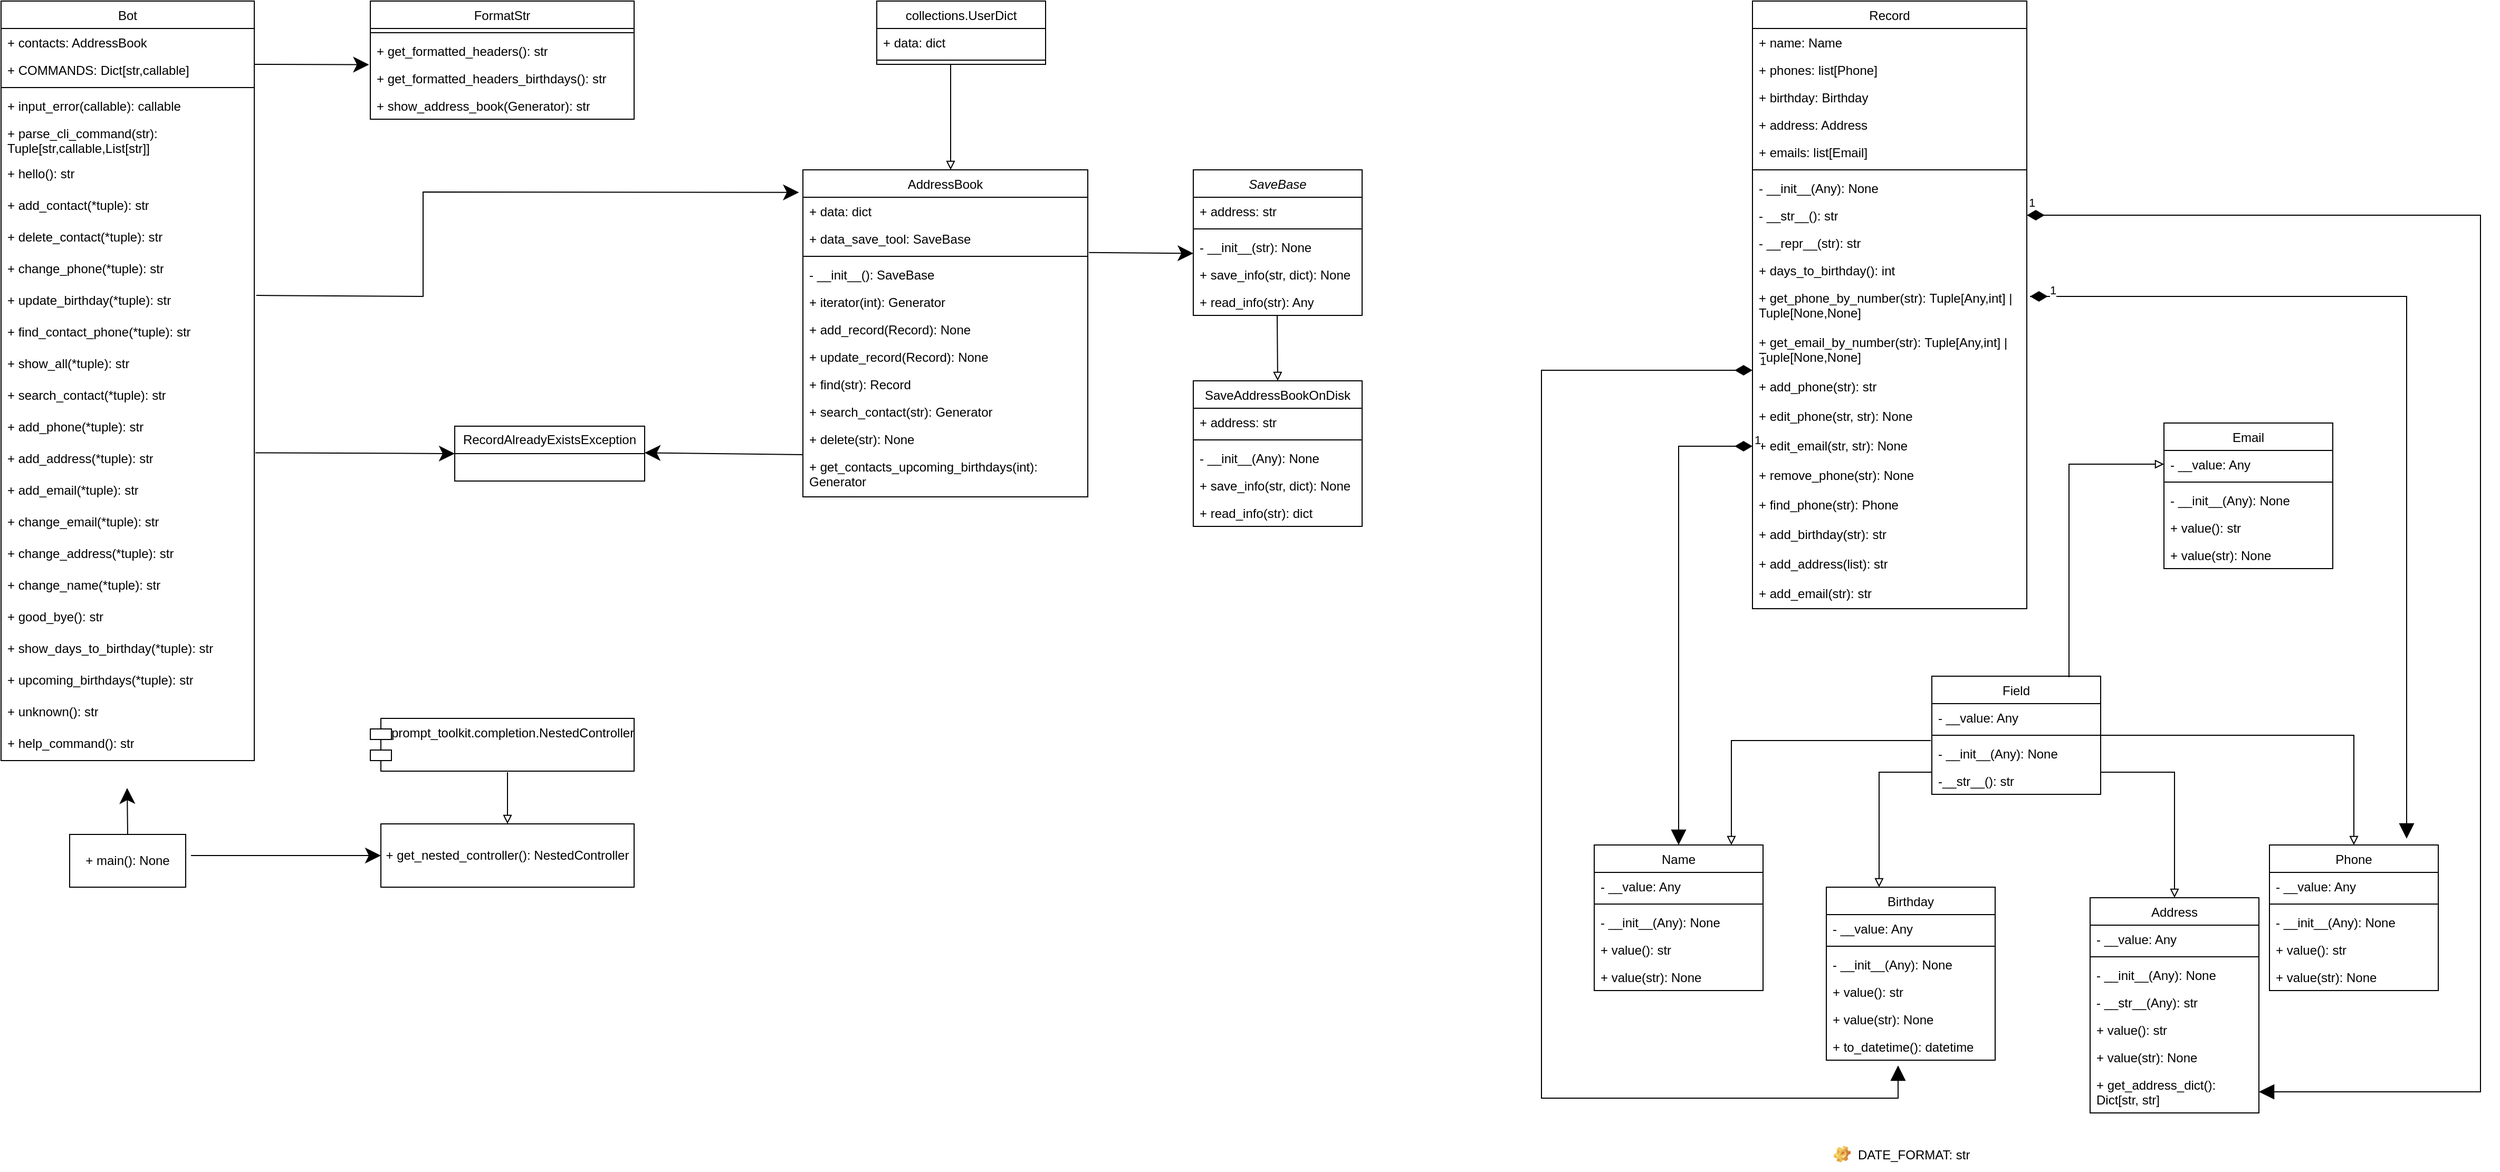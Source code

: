 <mxfile version="22.1.4" type="github">
  <diagram id="C5RBs43oDa-KdzZeNtuy" name="Page-1">
    <mxGraphModel dx="2896" dy="760" grid="1" gridSize="10" guides="1" tooltips="1" connect="1" arrows="1" fold="1" page="1" pageScale="1" pageWidth="827" pageHeight="1169" math="0" shadow="0">
      <root>
        <mxCell id="WIyWlLk6GJQsqaUBKTNV-0" />
        <mxCell id="WIyWlLk6GJQsqaUBKTNV-1" parent="WIyWlLk6GJQsqaUBKTNV-0" />
        <mxCell id="kQuobPmg_RCRlRh3Mcc4-0" value="&lt;span style=&quot;font-weight: normal;&quot;&gt;Field&lt;/span&gt;" style="swimlane;fontStyle=1;align=center;verticalAlign=top;childLayout=stackLayout;horizontal=1;startSize=26;horizontalStack=0;resizeParent=1;resizeParentMax=0;resizeLast=0;collapsible=1;marginBottom=0;whiteSpace=wrap;html=1;" parent="WIyWlLk6GJQsqaUBKTNV-1" vertex="1">
          <mxGeometry x="310" y="640" width="160" height="112" as="geometry" />
        </mxCell>
        <mxCell id="kQuobPmg_RCRlRh3Mcc4-1" value="- __value: Any" style="text;strokeColor=none;fillColor=none;align=left;verticalAlign=top;spacingLeft=4;spacingRight=4;overflow=hidden;rotatable=0;points=[[0,0.5],[1,0.5]];portConstraint=eastwest;whiteSpace=wrap;html=1;" parent="kQuobPmg_RCRlRh3Mcc4-0" vertex="1">
          <mxGeometry y="26" width="160" height="26" as="geometry" />
        </mxCell>
        <mxCell id="kQuobPmg_RCRlRh3Mcc4-2" value="" style="line;strokeWidth=1;fillColor=none;align=left;verticalAlign=middle;spacingTop=-1;spacingLeft=3;spacingRight=3;rotatable=0;labelPosition=right;points=[];portConstraint=eastwest;strokeColor=inherit;" parent="kQuobPmg_RCRlRh3Mcc4-0" vertex="1">
          <mxGeometry y="52" width="160" height="8" as="geometry" />
        </mxCell>
        <mxCell id="kQuobPmg_RCRlRh3Mcc4-3" value="- __init__(Any): None" style="text;strokeColor=none;fillColor=none;align=left;verticalAlign=top;spacingLeft=4;spacingRight=4;overflow=hidden;rotatable=0;points=[[0,0.5],[1,0.5]];portConstraint=eastwest;whiteSpace=wrap;html=1;" parent="kQuobPmg_RCRlRh3Mcc4-0" vertex="1">
          <mxGeometry y="60" width="160" height="26" as="geometry" />
        </mxCell>
        <mxCell id="kQuobPmg_RCRlRh3Mcc4-11" value="-__str__&lt;span style=&quot;background-color: initial;&quot;&gt;(): str&lt;/span&gt;" style="text;strokeColor=none;fillColor=none;align=left;verticalAlign=top;spacingLeft=4;spacingRight=4;overflow=hidden;rotatable=0;points=[[0,0.5],[1,0.5]];portConstraint=eastwest;whiteSpace=wrap;html=1;" parent="kQuobPmg_RCRlRh3Mcc4-0" vertex="1">
          <mxGeometry y="86" width="160" height="26" as="geometry" />
        </mxCell>
        <mxCell id="kQuobPmg_RCRlRh3Mcc4-14" value="&lt;span style=&quot;font-weight: normal;&quot;&gt;Name&lt;/span&gt;" style="swimlane;fontStyle=1;align=center;verticalAlign=top;childLayout=stackLayout;horizontal=1;startSize=26;horizontalStack=0;resizeParent=1;resizeParentMax=0;resizeLast=0;collapsible=1;marginBottom=0;whiteSpace=wrap;html=1;" parent="WIyWlLk6GJQsqaUBKTNV-1" vertex="1">
          <mxGeometry x="-10" y="800" width="160" height="138" as="geometry">
            <mxRectangle x="-10" y="800" width="70" height="30" as="alternateBounds" />
          </mxGeometry>
        </mxCell>
        <mxCell id="kQuobPmg_RCRlRh3Mcc4-15" value="- __value: Any" style="text;strokeColor=none;fillColor=none;align=left;verticalAlign=top;spacingLeft=4;spacingRight=4;overflow=hidden;rotatable=0;points=[[0,0.5],[1,0.5]];portConstraint=eastwest;whiteSpace=wrap;html=1;" parent="kQuobPmg_RCRlRh3Mcc4-14" vertex="1">
          <mxGeometry y="26" width="160" height="26" as="geometry" />
        </mxCell>
        <mxCell id="kQuobPmg_RCRlRh3Mcc4-16" value="" style="line;strokeWidth=1;fillColor=none;align=left;verticalAlign=middle;spacingTop=-1;spacingLeft=3;spacingRight=3;rotatable=0;labelPosition=right;points=[];portConstraint=eastwest;strokeColor=inherit;" parent="kQuobPmg_RCRlRh3Mcc4-14" vertex="1">
          <mxGeometry y="52" width="160" height="8" as="geometry" />
        </mxCell>
        <mxCell id="kQuobPmg_RCRlRh3Mcc4-17" value="- __init__(Any): None" style="text;strokeColor=none;fillColor=none;align=left;verticalAlign=top;spacingLeft=4;spacingRight=4;overflow=hidden;rotatable=0;points=[[0,0.5],[1,0.5]];portConstraint=eastwest;whiteSpace=wrap;html=1;" parent="kQuobPmg_RCRlRh3Mcc4-14" vertex="1">
          <mxGeometry y="60" width="160" height="26" as="geometry" />
        </mxCell>
        <mxCell id="kQuobPmg_RCRlRh3Mcc4-18" value="&lt;span style=&quot;background-color: initial;&quot;&gt;+ value(): str&lt;/span&gt;" style="text;strokeColor=none;fillColor=none;align=left;verticalAlign=top;spacingLeft=4;spacingRight=4;overflow=hidden;rotatable=0;points=[[0,0.5],[1,0.5]];portConstraint=eastwest;whiteSpace=wrap;html=1;" parent="kQuobPmg_RCRlRh3Mcc4-14" vertex="1">
          <mxGeometry y="86" width="160" height="26" as="geometry" />
        </mxCell>
        <mxCell id="kQuobPmg_RCRlRh3Mcc4-21" value="&lt;span style=&quot;background-color: initial;&quot;&gt;+ value(str): None&lt;/span&gt;" style="text;strokeColor=none;fillColor=none;align=left;verticalAlign=top;spacingLeft=4;spacingRight=4;overflow=hidden;rotatable=0;points=[[0,0.5],[1,0.5]];portConstraint=eastwest;whiteSpace=wrap;html=1;" parent="kQuobPmg_RCRlRh3Mcc4-14" vertex="1">
          <mxGeometry y="112" width="160" height="26" as="geometry" />
        </mxCell>
        <mxCell id="kQuobPmg_RCRlRh3Mcc4-22" value="" style="edgeStyle=orthogonalEdgeStyle;rounded=0;orthogonalLoop=1;jettySize=auto;html=1;endArrow=block;endFill=0;exitX=1;exitY=1.077;exitDx=0;exitDy=0;exitPerimeter=0;entryX=0.5;entryY=0;entryDx=0;entryDy=0;" parent="WIyWlLk6GJQsqaUBKTNV-1" target="kQuobPmg_RCRlRh3Mcc4-23" edge="1">
          <mxGeometry relative="1" as="geometry">
            <mxPoint x="470" y="690.002" as="sourcePoint" />
            <mxPoint x="660" y="756" as="targetPoint" />
            <Array as="points">
              <mxPoint x="470" y="696" />
              <mxPoint x="710" y="696" />
            </Array>
          </mxGeometry>
        </mxCell>
        <mxCell id="kQuobPmg_RCRlRh3Mcc4-23" value="&lt;span style=&quot;font-weight: normal;&quot;&gt;Phone&lt;/span&gt;" style="swimlane;fontStyle=1;align=center;verticalAlign=top;childLayout=stackLayout;horizontal=1;startSize=26;horizontalStack=0;resizeParent=1;resizeParentMax=0;resizeLast=0;collapsible=1;marginBottom=0;whiteSpace=wrap;html=1;" parent="WIyWlLk6GJQsqaUBKTNV-1" vertex="1">
          <mxGeometry x="630" y="800" width="160" height="138" as="geometry" />
        </mxCell>
        <mxCell id="kQuobPmg_RCRlRh3Mcc4-24" value="- __value: Any" style="text;strokeColor=none;fillColor=none;align=left;verticalAlign=top;spacingLeft=4;spacingRight=4;overflow=hidden;rotatable=0;points=[[0,0.5],[1,0.5]];portConstraint=eastwest;whiteSpace=wrap;html=1;" parent="kQuobPmg_RCRlRh3Mcc4-23" vertex="1">
          <mxGeometry y="26" width="160" height="26" as="geometry" />
        </mxCell>
        <mxCell id="kQuobPmg_RCRlRh3Mcc4-25" value="" style="line;strokeWidth=1;fillColor=none;align=left;verticalAlign=middle;spacingTop=-1;spacingLeft=3;spacingRight=3;rotatable=0;labelPosition=right;points=[];portConstraint=eastwest;strokeColor=inherit;" parent="kQuobPmg_RCRlRh3Mcc4-23" vertex="1">
          <mxGeometry y="52" width="160" height="8" as="geometry" />
        </mxCell>
        <mxCell id="kQuobPmg_RCRlRh3Mcc4-26" value="- __init__(Any): None" style="text;strokeColor=none;fillColor=none;align=left;verticalAlign=top;spacingLeft=4;spacingRight=4;overflow=hidden;rotatable=0;points=[[0,0.5],[1,0.5]];portConstraint=eastwest;whiteSpace=wrap;html=1;" parent="kQuobPmg_RCRlRh3Mcc4-23" vertex="1">
          <mxGeometry y="60" width="160" height="26" as="geometry" />
        </mxCell>
        <mxCell id="kQuobPmg_RCRlRh3Mcc4-27" value="&lt;span style=&quot;background-color: initial;&quot;&gt;+ value(): str&lt;/span&gt;" style="text;strokeColor=none;fillColor=none;align=left;verticalAlign=top;spacingLeft=4;spacingRight=4;overflow=hidden;rotatable=0;points=[[0,0.5],[1,0.5]];portConstraint=eastwest;whiteSpace=wrap;html=1;" parent="kQuobPmg_RCRlRh3Mcc4-23" vertex="1">
          <mxGeometry y="86" width="160" height="26" as="geometry" />
        </mxCell>
        <mxCell id="kQuobPmg_RCRlRh3Mcc4-28" value="&lt;span style=&quot;background-color: initial;&quot;&gt;+ value(str): None&lt;/span&gt;" style="text;strokeColor=none;fillColor=none;align=left;verticalAlign=top;spacingLeft=4;spacingRight=4;overflow=hidden;rotatable=0;points=[[0,0.5],[1,0.5]];portConstraint=eastwest;whiteSpace=wrap;html=1;" parent="kQuobPmg_RCRlRh3Mcc4-23" vertex="1">
          <mxGeometry y="112" width="160" height="26" as="geometry" />
        </mxCell>
        <mxCell id="kQuobPmg_RCRlRh3Mcc4-29" value="&lt;span style=&quot;font-weight: normal;&quot;&gt;Email&lt;/span&gt;" style="swimlane;fontStyle=1;align=center;verticalAlign=top;childLayout=stackLayout;horizontal=1;startSize=26;horizontalStack=0;resizeParent=1;resizeParentMax=0;resizeLast=0;collapsible=1;marginBottom=0;whiteSpace=wrap;html=1;" parent="WIyWlLk6GJQsqaUBKTNV-1" vertex="1">
          <mxGeometry x="530" y="400" width="160" height="138" as="geometry" />
        </mxCell>
        <mxCell id="kQuobPmg_RCRlRh3Mcc4-30" value="- __value: Any" style="text;strokeColor=none;fillColor=none;align=left;verticalAlign=top;spacingLeft=4;spacingRight=4;overflow=hidden;rotatable=0;points=[[0,0.5],[1,0.5]];portConstraint=eastwest;whiteSpace=wrap;html=1;" parent="kQuobPmg_RCRlRh3Mcc4-29" vertex="1">
          <mxGeometry y="26" width="160" height="26" as="geometry" />
        </mxCell>
        <mxCell id="kQuobPmg_RCRlRh3Mcc4-31" value="" style="line;strokeWidth=1;fillColor=none;align=left;verticalAlign=middle;spacingTop=-1;spacingLeft=3;spacingRight=3;rotatable=0;labelPosition=right;points=[];portConstraint=eastwest;strokeColor=inherit;" parent="kQuobPmg_RCRlRh3Mcc4-29" vertex="1">
          <mxGeometry y="52" width="160" height="8" as="geometry" />
        </mxCell>
        <mxCell id="kQuobPmg_RCRlRh3Mcc4-32" value="- __init__(Any): None" style="text;strokeColor=none;fillColor=none;align=left;verticalAlign=top;spacingLeft=4;spacingRight=4;overflow=hidden;rotatable=0;points=[[0,0.5],[1,0.5]];portConstraint=eastwest;whiteSpace=wrap;html=1;" parent="kQuobPmg_RCRlRh3Mcc4-29" vertex="1">
          <mxGeometry y="60" width="160" height="26" as="geometry" />
        </mxCell>
        <mxCell id="kQuobPmg_RCRlRh3Mcc4-33" value="&lt;span style=&quot;background-color: initial;&quot;&gt;+ value(): str&lt;/span&gt;" style="text;strokeColor=none;fillColor=none;align=left;verticalAlign=top;spacingLeft=4;spacingRight=4;overflow=hidden;rotatable=0;points=[[0,0.5],[1,0.5]];portConstraint=eastwest;whiteSpace=wrap;html=1;" parent="kQuobPmg_RCRlRh3Mcc4-29" vertex="1">
          <mxGeometry y="86" width="160" height="26" as="geometry" />
        </mxCell>
        <mxCell id="kQuobPmg_RCRlRh3Mcc4-34" value="&lt;span style=&quot;background-color: initial;&quot;&gt;+ value(str): None&lt;/span&gt;" style="text;strokeColor=none;fillColor=none;align=left;verticalAlign=top;spacingLeft=4;spacingRight=4;overflow=hidden;rotatable=0;points=[[0,0.5],[1,0.5]];portConstraint=eastwest;whiteSpace=wrap;html=1;" parent="kQuobPmg_RCRlRh3Mcc4-29" vertex="1">
          <mxGeometry y="112" width="160" height="26" as="geometry" />
        </mxCell>
        <mxCell id="kQuobPmg_RCRlRh3Mcc4-37" value="&lt;span style=&quot;font-weight: normal;&quot;&gt;Birthday&lt;/span&gt;" style="swimlane;fontStyle=1;align=center;verticalAlign=top;childLayout=stackLayout;horizontal=1;startSize=26;horizontalStack=0;resizeParent=1;resizeParentMax=0;resizeLast=0;collapsible=1;marginBottom=0;whiteSpace=wrap;html=1;" parent="WIyWlLk6GJQsqaUBKTNV-1" vertex="1">
          <mxGeometry x="210" y="840" width="160" height="164" as="geometry" />
        </mxCell>
        <mxCell id="kQuobPmg_RCRlRh3Mcc4-38" value="- __value: Any" style="text;strokeColor=none;fillColor=none;align=left;verticalAlign=top;spacingLeft=4;spacingRight=4;overflow=hidden;rotatable=0;points=[[0,0.5],[1,0.5]];portConstraint=eastwest;whiteSpace=wrap;html=1;" parent="kQuobPmg_RCRlRh3Mcc4-37" vertex="1">
          <mxGeometry y="26" width="160" height="26" as="geometry" />
        </mxCell>
        <mxCell id="kQuobPmg_RCRlRh3Mcc4-39" value="" style="line;strokeWidth=1;fillColor=none;align=left;verticalAlign=middle;spacingTop=-1;spacingLeft=3;spacingRight=3;rotatable=0;labelPosition=right;points=[];portConstraint=eastwest;strokeColor=inherit;" parent="kQuobPmg_RCRlRh3Mcc4-37" vertex="1">
          <mxGeometry y="52" width="160" height="8" as="geometry" />
        </mxCell>
        <mxCell id="kQuobPmg_RCRlRh3Mcc4-40" value="- __init__(Any): None" style="text;strokeColor=none;fillColor=none;align=left;verticalAlign=top;spacingLeft=4;spacingRight=4;overflow=hidden;rotatable=0;points=[[0,0.5],[1,0.5]];portConstraint=eastwest;whiteSpace=wrap;html=1;" parent="kQuobPmg_RCRlRh3Mcc4-37" vertex="1">
          <mxGeometry y="60" width="160" height="26" as="geometry" />
        </mxCell>
        <mxCell id="kQuobPmg_RCRlRh3Mcc4-41" value="&lt;span style=&quot;background-color: initial;&quot;&gt;+ value(): str&lt;/span&gt;" style="text;strokeColor=none;fillColor=none;align=left;verticalAlign=top;spacingLeft=4;spacingRight=4;overflow=hidden;rotatable=0;points=[[0,0.5],[1,0.5]];portConstraint=eastwest;whiteSpace=wrap;html=1;" parent="kQuobPmg_RCRlRh3Mcc4-37" vertex="1">
          <mxGeometry y="86" width="160" height="26" as="geometry" />
        </mxCell>
        <mxCell id="kQuobPmg_RCRlRh3Mcc4-42" value="&lt;span style=&quot;background-color: initial;&quot;&gt;+ value(str): None&lt;/span&gt;" style="text;strokeColor=none;fillColor=none;align=left;verticalAlign=top;spacingLeft=4;spacingRight=4;overflow=hidden;rotatable=0;points=[[0,0.5],[1,0.5]];portConstraint=eastwest;whiteSpace=wrap;html=1;" parent="kQuobPmg_RCRlRh3Mcc4-37" vertex="1">
          <mxGeometry y="112" width="160" height="26" as="geometry" />
        </mxCell>
        <mxCell id="kQuobPmg_RCRlRh3Mcc4-44" value="&lt;span style=&quot;background-color: initial;&quot;&gt;+ to_datetime(): datetime&lt;/span&gt;" style="text;strokeColor=none;fillColor=none;align=left;verticalAlign=top;spacingLeft=4;spacingRight=4;overflow=hidden;rotatable=0;points=[[0,0.5],[1,0.5]];portConstraint=eastwest;whiteSpace=wrap;html=1;" parent="kQuobPmg_RCRlRh3Mcc4-37" vertex="1">
          <mxGeometry y="138" width="160" height="26" as="geometry" />
        </mxCell>
        <mxCell id="kQuobPmg_RCRlRh3Mcc4-43" value="" style="edgeStyle=orthogonalEdgeStyle;rounded=0;orthogonalLoop=1;jettySize=auto;html=1;endArrow=block;endFill=0;" parent="WIyWlLk6GJQsqaUBKTNV-1" edge="1">
          <mxGeometry relative="1" as="geometry">
            <mxPoint x="310" y="730" as="sourcePoint" />
            <mxPoint x="260" y="840" as="targetPoint" />
            <Array as="points">
              <mxPoint x="310" y="731" />
              <mxPoint x="260" y="731" />
            </Array>
          </mxGeometry>
        </mxCell>
        <mxCell id="kQuobPmg_RCRlRh3Mcc4-45" value="" style="edgeStyle=orthogonalEdgeStyle;rounded=0;orthogonalLoop=1;jettySize=auto;html=1;endArrow=block;endFill=0;entryX=0.5;entryY=0;entryDx=0;entryDy=0;" parent="WIyWlLk6GJQsqaUBKTNV-1" target="kQuobPmg_RCRlRh3Mcc4-46" edge="1">
          <mxGeometry relative="1" as="geometry">
            <mxPoint x="470" y="731" as="sourcePoint" />
            <mxPoint x="530" y="850" as="targetPoint" />
            <Array as="points">
              <mxPoint x="540" y="731" />
            </Array>
          </mxGeometry>
        </mxCell>
        <mxCell id="kQuobPmg_RCRlRh3Mcc4-46" value="&lt;span style=&quot;font-weight: normal;&quot;&gt;Address&lt;/span&gt;" style="swimlane;fontStyle=1;align=center;verticalAlign=top;childLayout=stackLayout;horizontal=1;startSize=26;horizontalStack=0;resizeParent=1;resizeParentMax=0;resizeLast=0;collapsible=1;marginBottom=0;whiteSpace=wrap;html=1;" parent="WIyWlLk6GJQsqaUBKTNV-1" vertex="1">
          <mxGeometry x="460" y="850" width="160" height="204" as="geometry" />
        </mxCell>
        <mxCell id="kQuobPmg_RCRlRh3Mcc4-47" value="- __value: Any" style="text;strokeColor=none;fillColor=none;align=left;verticalAlign=top;spacingLeft=4;spacingRight=4;overflow=hidden;rotatable=0;points=[[0,0.5],[1,0.5]];portConstraint=eastwest;whiteSpace=wrap;html=1;" parent="kQuobPmg_RCRlRh3Mcc4-46" vertex="1">
          <mxGeometry y="26" width="160" height="26" as="geometry" />
        </mxCell>
        <mxCell id="kQuobPmg_RCRlRh3Mcc4-48" value="" style="line;strokeWidth=1;fillColor=none;align=left;verticalAlign=middle;spacingTop=-1;spacingLeft=3;spacingRight=3;rotatable=0;labelPosition=right;points=[];portConstraint=eastwest;strokeColor=inherit;" parent="kQuobPmg_RCRlRh3Mcc4-46" vertex="1">
          <mxGeometry y="52" width="160" height="8" as="geometry" />
        </mxCell>
        <mxCell id="kQuobPmg_RCRlRh3Mcc4-49" value="- __init__(Any): None" style="text;strokeColor=none;fillColor=none;align=left;verticalAlign=top;spacingLeft=4;spacingRight=4;overflow=hidden;rotatable=0;points=[[0,0.5],[1,0.5]];portConstraint=eastwest;whiteSpace=wrap;html=1;" parent="kQuobPmg_RCRlRh3Mcc4-46" vertex="1">
          <mxGeometry y="60" width="160" height="26" as="geometry" />
        </mxCell>
        <mxCell id="kQuobPmg_RCRlRh3Mcc4-53" value="- __str__(Any): str" style="text;strokeColor=none;fillColor=none;align=left;verticalAlign=top;spacingLeft=4;spacingRight=4;overflow=hidden;rotatable=0;points=[[0,0.5],[1,0.5]];portConstraint=eastwest;whiteSpace=wrap;html=1;" parent="kQuobPmg_RCRlRh3Mcc4-46" vertex="1">
          <mxGeometry y="86" width="160" height="26" as="geometry" />
        </mxCell>
        <mxCell id="kQuobPmg_RCRlRh3Mcc4-50" value="&lt;span style=&quot;background-color: initial;&quot;&gt;+ value(): str&lt;/span&gt;" style="text;strokeColor=none;fillColor=none;align=left;verticalAlign=top;spacingLeft=4;spacingRight=4;overflow=hidden;rotatable=0;points=[[0,0.5],[1,0.5]];portConstraint=eastwest;whiteSpace=wrap;html=1;" parent="kQuobPmg_RCRlRh3Mcc4-46" vertex="1">
          <mxGeometry y="112" width="160" height="26" as="geometry" />
        </mxCell>
        <mxCell id="kQuobPmg_RCRlRh3Mcc4-51" value="&lt;span style=&quot;background-color: initial;&quot;&gt;+ value(str): None&lt;/span&gt;" style="text;strokeColor=none;fillColor=none;align=left;verticalAlign=top;spacingLeft=4;spacingRight=4;overflow=hidden;rotatable=0;points=[[0,0.5],[1,0.5]];portConstraint=eastwest;whiteSpace=wrap;html=1;" parent="kQuobPmg_RCRlRh3Mcc4-46" vertex="1">
          <mxGeometry y="138" width="160" height="26" as="geometry" />
        </mxCell>
        <mxCell id="kQuobPmg_RCRlRh3Mcc4-52" value="&lt;span style=&quot;background-color: initial;&quot;&gt;+ get_address_dict(): Dict[str, str]&lt;/span&gt;" style="text;strokeColor=none;fillColor=none;align=left;verticalAlign=top;spacingLeft=4;spacingRight=4;overflow=hidden;rotatable=0;points=[[0,0.5],[1,0.5]];portConstraint=eastwest;whiteSpace=wrap;html=1;" parent="kQuobPmg_RCRlRh3Mcc4-46" vertex="1">
          <mxGeometry y="164" width="160" height="40" as="geometry" />
        </mxCell>
        <mxCell id="kQuobPmg_RCRlRh3Mcc4-54" value="&lt;span style=&quot;font-weight: normal;&quot;&gt;Record&lt;/span&gt;" style="swimlane;fontStyle=1;align=center;verticalAlign=top;childLayout=stackLayout;horizontal=1;startSize=26;horizontalStack=0;resizeParent=1;resizeParentMax=0;resizeLast=0;collapsible=1;marginBottom=0;whiteSpace=wrap;html=1;" parent="WIyWlLk6GJQsqaUBKTNV-1" vertex="1">
          <mxGeometry x="140" width="260" height="576" as="geometry" />
        </mxCell>
        <mxCell id="kQuobPmg_RCRlRh3Mcc4-55" value="+ name: Name" style="text;strokeColor=none;fillColor=none;align=left;verticalAlign=top;spacingLeft=4;spacingRight=4;overflow=hidden;rotatable=0;points=[[0,0.5],[1,0.5]];portConstraint=eastwest;whiteSpace=wrap;html=1;" parent="kQuobPmg_RCRlRh3Mcc4-54" vertex="1">
          <mxGeometry y="26" width="260" height="26" as="geometry" />
        </mxCell>
        <mxCell id="kQuobPmg_RCRlRh3Mcc4-60" value="+ phones: list[Phone]" style="text;strokeColor=none;fillColor=none;align=left;verticalAlign=top;spacingLeft=4;spacingRight=4;overflow=hidden;rotatable=0;points=[[0,0.5],[1,0.5]];portConstraint=eastwest;whiteSpace=wrap;html=1;" parent="kQuobPmg_RCRlRh3Mcc4-54" vertex="1">
          <mxGeometry y="52" width="260" height="26" as="geometry" />
        </mxCell>
        <mxCell id="kQuobPmg_RCRlRh3Mcc4-61" value="+ birthday: Birthday" style="text;strokeColor=none;fillColor=none;align=left;verticalAlign=top;spacingLeft=4;spacingRight=4;overflow=hidden;rotatable=0;points=[[0,0.5],[1,0.5]];portConstraint=eastwest;whiteSpace=wrap;html=1;" parent="kQuobPmg_RCRlRh3Mcc4-54" vertex="1">
          <mxGeometry y="78" width="260" height="26" as="geometry" />
        </mxCell>
        <mxCell id="kQuobPmg_RCRlRh3Mcc4-62" value="+ address: Address" style="text;strokeColor=none;fillColor=none;align=left;verticalAlign=top;spacingLeft=4;spacingRight=4;overflow=hidden;rotatable=0;points=[[0,0.5],[1,0.5]];portConstraint=eastwest;whiteSpace=wrap;html=1;" parent="kQuobPmg_RCRlRh3Mcc4-54" vertex="1">
          <mxGeometry y="104" width="260" height="26" as="geometry" />
        </mxCell>
        <mxCell id="kQuobPmg_RCRlRh3Mcc4-63" value="+ emails: list[Email]" style="text;strokeColor=none;fillColor=none;align=left;verticalAlign=top;spacingLeft=4;spacingRight=4;overflow=hidden;rotatable=0;points=[[0,0.5],[1,0.5]];portConstraint=eastwest;whiteSpace=wrap;html=1;" parent="kQuobPmg_RCRlRh3Mcc4-54" vertex="1">
          <mxGeometry y="130" width="260" height="26" as="geometry" />
        </mxCell>
        <mxCell id="kQuobPmg_RCRlRh3Mcc4-56" value="" style="line;strokeWidth=1;fillColor=none;align=left;verticalAlign=middle;spacingTop=-1;spacingLeft=3;spacingRight=3;rotatable=0;labelPosition=right;points=[];portConstraint=eastwest;strokeColor=inherit;" parent="kQuobPmg_RCRlRh3Mcc4-54" vertex="1">
          <mxGeometry y="156" width="260" height="8" as="geometry" />
        </mxCell>
        <mxCell id="kQuobPmg_RCRlRh3Mcc4-57" value="- __init__(Any): None" style="text;strokeColor=none;fillColor=none;align=left;verticalAlign=top;spacingLeft=4;spacingRight=4;overflow=hidden;rotatable=0;points=[[0,0.5],[1,0.5]];portConstraint=eastwest;whiteSpace=wrap;html=1;" parent="kQuobPmg_RCRlRh3Mcc4-54" vertex="1">
          <mxGeometry y="164" width="260" height="26" as="geometry" />
        </mxCell>
        <mxCell id="kQuobPmg_RCRlRh3Mcc4-58" value="&lt;span style=&quot;background-color: initial;&quot;&gt;- __str__(): str&lt;/span&gt;" style="text;strokeColor=none;fillColor=none;align=left;verticalAlign=top;spacingLeft=4;spacingRight=4;overflow=hidden;rotatable=0;points=[[0,0.5],[1,0.5]];portConstraint=eastwest;whiteSpace=wrap;html=1;" parent="kQuobPmg_RCRlRh3Mcc4-54" vertex="1">
          <mxGeometry y="190" width="260" height="26" as="geometry" />
        </mxCell>
        <mxCell id="kQuobPmg_RCRlRh3Mcc4-59" value="&lt;span style=&quot;background-color: initial;&quot;&gt;- __repr__(str): str&lt;/span&gt;" style="text;strokeColor=none;fillColor=none;align=left;verticalAlign=top;spacingLeft=4;spacingRight=4;overflow=hidden;rotatable=0;points=[[0,0.5],[1,0.5]];portConstraint=eastwest;whiteSpace=wrap;html=1;" parent="kQuobPmg_RCRlRh3Mcc4-54" vertex="1">
          <mxGeometry y="216" width="260" height="26" as="geometry" />
        </mxCell>
        <mxCell id="kQuobPmg_RCRlRh3Mcc4-64" value="&lt;span style=&quot;background-color: initial;&quot;&gt;+ days_to_birthday(): int&lt;/span&gt;" style="text;strokeColor=none;fillColor=none;align=left;verticalAlign=top;spacingLeft=4;spacingRight=4;overflow=hidden;rotatable=1;points=[[0,0.5],[1,0.5]];portConstraint=eastwest;whiteSpace=wrap;html=1;movable=1;resizable=1;deletable=1;editable=1;locked=0;connectable=1;" parent="kQuobPmg_RCRlRh3Mcc4-54" vertex="1">
          <mxGeometry y="242" width="260" height="26" as="geometry" />
        </mxCell>
        <mxCell id="kQuobPmg_RCRlRh3Mcc4-65" value="&lt;span style=&quot;background-color: initial;&quot;&gt;+ get_phone_by_number(str):&amp;nbsp;&lt;/span&gt;Tuple[Any,int] | Tuple[None,None]" style="text;strokeColor=none;fillColor=none;align=left;verticalAlign=top;spacingLeft=4;spacingRight=4;overflow=hidden;rotatable=1;points=[[0,0.5],[1,0.5]];portConstraint=eastwest;whiteSpace=wrap;html=1;movable=1;resizable=1;deletable=1;editable=1;locked=0;connectable=1;" parent="kQuobPmg_RCRlRh3Mcc4-54" vertex="1">
          <mxGeometry y="268" width="260" height="42" as="geometry" />
        </mxCell>
        <mxCell id="kQuobPmg_RCRlRh3Mcc4-67" style="edgeStyle=orthogonalEdgeStyle;rounded=0;orthogonalLoop=1;jettySize=auto;html=1;exitX=1;exitY=0.5;exitDx=0;exitDy=0;" parent="kQuobPmg_RCRlRh3Mcc4-54" source="kQuobPmg_RCRlRh3Mcc4-62" target="kQuobPmg_RCRlRh3Mcc4-62" edge="1">
          <mxGeometry relative="1" as="geometry" />
        </mxCell>
        <mxCell id="kQuobPmg_RCRlRh3Mcc4-68" value="&lt;span style=&quot;background-color: initial;&quot;&gt;+ get_email_by_number(str):&amp;nbsp;&lt;/span&gt;Tuple[Any,int] | Tuple[None,None]" style="text;strokeColor=none;fillColor=none;align=left;verticalAlign=top;spacingLeft=4;spacingRight=4;overflow=hidden;rotatable=1;points=[[0,0.5],[1,0.5]];portConstraint=eastwest;whiteSpace=wrap;html=1;movable=1;resizable=1;deletable=1;editable=1;locked=0;connectable=1;" parent="kQuobPmg_RCRlRh3Mcc4-54" vertex="1">
          <mxGeometry y="310" width="260" height="42" as="geometry" />
        </mxCell>
        <mxCell id="kQuobPmg_RCRlRh3Mcc4-69" value="&lt;span style=&quot;background-color: initial;&quot;&gt;+ add_phone(str): str&lt;/span&gt;" style="text;strokeColor=none;fillColor=none;align=left;verticalAlign=top;spacingLeft=4;spacingRight=4;overflow=hidden;rotatable=1;points=[[0,0.5],[1,0.5]];portConstraint=eastwest;whiteSpace=wrap;html=1;movable=1;resizable=1;deletable=1;editable=1;locked=0;connectable=1;" parent="kQuobPmg_RCRlRh3Mcc4-54" vertex="1">
          <mxGeometry y="352" width="260" height="28" as="geometry" />
        </mxCell>
        <mxCell id="kQuobPmg_RCRlRh3Mcc4-70" value="&lt;span style=&quot;background-color: initial;&quot;&gt;+ edit_phone(str, str): None&lt;/span&gt;" style="text;strokeColor=none;fillColor=none;align=left;verticalAlign=top;spacingLeft=4;spacingRight=4;overflow=hidden;rotatable=1;points=[[0,0.5],[1,0.5]];portConstraint=eastwest;whiteSpace=wrap;html=1;movable=1;resizable=1;deletable=1;editable=1;locked=0;connectable=1;" parent="kQuobPmg_RCRlRh3Mcc4-54" vertex="1">
          <mxGeometry y="380" width="260" height="28" as="geometry" />
        </mxCell>
        <mxCell id="kQuobPmg_RCRlRh3Mcc4-71" value="&lt;span style=&quot;background-color: initial;&quot;&gt;+ edit_email(str, str): None&lt;/span&gt;" style="text;strokeColor=none;fillColor=none;align=left;verticalAlign=top;spacingLeft=4;spacingRight=4;overflow=hidden;rotatable=1;points=[[0,0.5],[1,0.5]];portConstraint=eastwest;whiteSpace=wrap;html=1;movable=1;resizable=1;deletable=1;editable=1;locked=0;connectable=1;" parent="kQuobPmg_RCRlRh3Mcc4-54" vertex="1">
          <mxGeometry y="408" width="260" height="28" as="geometry" />
        </mxCell>
        <mxCell id="kQuobPmg_RCRlRh3Mcc4-72" value="&lt;span style=&quot;background-color: initial;&quot;&gt;+ remove_phone(str): None&lt;/span&gt;" style="text;strokeColor=none;fillColor=none;align=left;verticalAlign=top;spacingLeft=4;spacingRight=4;overflow=hidden;rotatable=1;points=[[0,0.5],[1,0.5]];portConstraint=eastwest;whiteSpace=wrap;html=1;movable=1;resizable=1;deletable=1;editable=1;locked=0;connectable=1;" parent="kQuobPmg_RCRlRh3Mcc4-54" vertex="1">
          <mxGeometry y="436" width="260" height="28" as="geometry" />
        </mxCell>
        <mxCell id="kQuobPmg_RCRlRh3Mcc4-73" value="&lt;span style=&quot;background-color: initial;&quot;&gt;+ find_phone(str): Phone&lt;/span&gt;" style="text;strokeColor=none;fillColor=none;align=left;verticalAlign=top;spacingLeft=4;spacingRight=4;overflow=hidden;rotatable=1;points=[[0,0.5],[1,0.5]];portConstraint=eastwest;whiteSpace=wrap;html=1;movable=1;resizable=1;deletable=1;editable=1;locked=0;connectable=1;" parent="kQuobPmg_RCRlRh3Mcc4-54" vertex="1">
          <mxGeometry y="464" width="260" height="28" as="geometry" />
        </mxCell>
        <mxCell id="kQuobPmg_RCRlRh3Mcc4-74" value="&lt;span style=&quot;background-color: initial;&quot;&gt;+ add_birthday(str): str&lt;/span&gt;" style="text;strokeColor=none;fillColor=none;align=left;verticalAlign=top;spacingLeft=4;spacingRight=4;overflow=hidden;rotatable=1;points=[[0,0.5],[1,0.5]];portConstraint=eastwest;whiteSpace=wrap;html=1;movable=1;resizable=1;deletable=1;editable=1;locked=0;connectable=1;" parent="kQuobPmg_RCRlRh3Mcc4-54" vertex="1">
          <mxGeometry y="492" width="260" height="28" as="geometry" />
        </mxCell>
        <mxCell id="kQuobPmg_RCRlRh3Mcc4-75" value="&lt;span style=&quot;background-color: initial;&quot;&gt;+ add_address(list): str&lt;/span&gt;" style="text;strokeColor=none;fillColor=none;align=left;verticalAlign=top;spacingLeft=4;spacingRight=4;overflow=hidden;rotatable=1;points=[[0,0.5],[1,0.5]];portConstraint=eastwest;whiteSpace=wrap;html=1;movable=1;resizable=1;deletable=1;editable=1;locked=0;connectable=1;" parent="kQuobPmg_RCRlRh3Mcc4-54" vertex="1">
          <mxGeometry y="520" width="260" height="28" as="geometry" />
        </mxCell>
        <mxCell id="kQuobPmg_RCRlRh3Mcc4-76" value="&lt;span style=&quot;background-color: initial;&quot;&gt;+ add_email(str): str&lt;/span&gt;" style="text;strokeColor=none;fillColor=none;align=left;verticalAlign=top;spacingLeft=4;spacingRight=4;overflow=hidden;rotatable=1;points=[[0,0.5],[1,0.5]];portConstraint=eastwest;whiteSpace=wrap;html=1;movable=1;resizable=1;deletable=1;editable=1;locked=0;connectable=1;" parent="kQuobPmg_RCRlRh3Mcc4-54" vertex="1">
          <mxGeometry y="548" width="260" height="28" as="geometry" />
        </mxCell>
        <mxCell id="kQuobPmg_RCRlRh3Mcc4-84" value="1" style="endArrow=block;html=1;endSize=12;startArrow=diamondThin;startSize=14;startFill=1;edgeStyle=orthogonalEdgeStyle;align=left;verticalAlign=bottom;rounded=0;entryX=0.25;entryY=0;entryDx=0;entryDy=0;endFill=1;exitX=0;exitY=0.5;exitDx=0;exitDy=0;" parent="WIyWlLk6GJQsqaUBKTNV-1" source="kQuobPmg_RCRlRh3Mcc4-71" edge="1">
          <mxGeometry x="-1" y="3" relative="1" as="geometry">
            <mxPoint x="70" y="420" as="sourcePoint" />
            <mxPoint x="70" y="800" as="targetPoint" />
            <Array as="points">
              <mxPoint x="70" y="422" />
            </Array>
          </mxGeometry>
        </mxCell>
        <mxCell id="kQuobPmg_RCRlRh3Mcc4-86" value="1" style="endArrow=block;html=1;endSize=12;startArrow=diamondThin;startSize=14;startFill=1;edgeStyle=orthogonalEdgeStyle;align=left;verticalAlign=bottom;rounded=0;endFill=1;" parent="WIyWlLk6GJQsqaUBKTNV-1" edge="1">
          <mxGeometry x="-1" y="3" relative="1" as="geometry">
            <mxPoint x="420" y="280" as="sourcePoint" />
            <mxPoint x="760" y="794" as="targetPoint" />
            <Array as="points">
              <mxPoint x="403" y="280" />
              <mxPoint x="760" y="280" />
            </Array>
          </mxGeometry>
        </mxCell>
        <mxCell id="kQuobPmg_RCRlRh3Mcc4-89" value="" style="edgeStyle=orthogonalEdgeStyle;rounded=0;orthogonalLoop=1;jettySize=auto;html=1;endArrow=block;endFill=0;entryX=0;entryY=0.5;entryDx=0;entryDy=0;" parent="WIyWlLk6GJQsqaUBKTNV-1" target="kQuobPmg_RCRlRh3Mcc4-30" edge="1">
          <mxGeometry relative="1" as="geometry">
            <mxPoint x="440" y="641" as="sourcePoint" />
            <mxPoint x="440" y="440" as="targetPoint" />
            <Array as="points">
              <mxPoint x="440" y="439" />
            </Array>
          </mxGeometry>
        </mxCell>
        <mxCell id="kQuobPmg_RCRlRh3Mcc4-92" value="" style="edgeStyle=orthogonalEdgeStyle;rounded=0;orthogonalLoop=1;jettySize=auto;html=1;endArrow=block;endFill=0;exitX=-0.006;exitY=0.038;exitDx=0;exitDy=0;exitPerimeter=0;" parent="WIyWlLk6GJQsqaUBKTNV-1" source="kQuobPmg_RCRlRh3Mcc4-3" edge="1">
          <mxGeometry relative="1" as="geometry">
            <mxPoint x="170" y="700" as="sourcePoint" />
            <mxPoint x="120" y="800" as="targetPoint" />
            <Array as="points">
              <mxPoint x="120" y="701" />
            </Array>
          </mxGeometry>
        </mxCell>
        <mxCell id="kQuobPmg_RCRlRh3Mcc4-96" value="1" style="endArrow=block;html=1;endSize=12;startArrow=diamondThin;startSize=14;startFill=1;edgeStyle=orthogonalEdgeStyle;align=left;verticalAlign=bottom;rounded=0;endFill=1;entryX=1;entryY=0.5;entryDx=0;entryDy=0;exitX=1;exitY=0.5;exitDx=0;exitDy=0;" parent="WIyWlLk6GJQsqaUBKTNV-1" source="kQuobPmg_RCRlRh3Mcc4-58" target="kQuobPmg_RCRlRh3Mcc4-52" edge="1">
          <mxGeometry x="-1" y="3" relative="1" as="geometry">
            <mxPoint x="417" y="200" as="sourcePoint" />
            <mxPoint x="757" y="714" as="targetPoint" />
            <Array as="points">
              <mxPoint x="830" y="203" />
              <mxPoint x="830" y="1034" />
            </Array>
          </mxGeometry>
        </mxCell>
        <mxCell id="kQuobPmg_RCRlRh3Mcc4-97" value="1" style="endArrow=block;html=1;endSize=12;startArrow=diamondThin;startSize=14;startFill=1;edgeStyle=orthogonalEdgeStyle;align=left;verticalAlign=bottom;rounded=0;endFill=1;entryX=0.425;entryY=1.192;entryDx=0;entryDy=0;entryPerimeter=0;" parent="WIyWlLk6GJQsqaUBKTNV-1" target="kQuobPmg_RCRlRh3Mcc4-44" edge="1">
          <mxGeometry x="-0.985" y="-14" relative="1" as="geometry">
            <mxPoint x="140" y="350" as="sourcePoint" />
            <mxPoint x="280" y="1080" as="targetPoint" />
            <Array as="points">
              <mxPoint x="-60" y="350" />
              <mxPoint x="-60" y="1040" />
              <mxPoint x="278" y="1040" />
            </Array>
            <mxPoint x="14" y="14" as="offset" />
          </mxGeometry>
        </mxCell>
        <mxCell id="kQuobPmg_RCRlRh3Mcc4-104" value="RecordAlreadyExistsException" style="swimlane;fontStyle=0;childLayout=stackLayout;horizontal=1;startSize=26;fillColor=none;horizontalStack=0;resizeParent=1;resizeParentMax=0;resizeLast=0;collapsible=1;marginBottom=0;whiteSpace=wrap;html=1;" parent="WIyWlLk6GJQsqaUBKTNV-1" vertex="1">
          <mxGeometry x="-1090" y="403" width="180" height="52" as="geometry" />
        </mxCell>
        <mxCell id="kQuobPmg_RCRlRh3Mcc4-111" value="&lt;span style=&quot;font-weight: normal;&quot;&gt;&lt;i&gt;SaveBase&lt;/i&gt;&lt;/span&gt;" style="swimlane;fontStyle=1;align=center;verticalAlign=top;childLayout=stackLayout;horizontal=1;startSize=26;horizontalStack=0;resizeParent=1;resizeParentMax=0;resizeLast=0;collapsible=1;marginBottom=0;whiteSpace=wrap;html=1;" parent="WIyWlLk6GJQsqaUBKTNV-1" vertex="1">
          <mxGeometry x="-390" y="160" width="160" height="138" as="geometry" />
        </mxCell>
        <mxCell id="kQuobPmg_RCRlRh3Mcc4-112" value="+ address: str" style="text;strokeColor=none;fillColor=none;align=left;verticalAlign=top;spacingLeft=4;spacingRight=4;overflow=hidden;rotatable=0;points=[[0,0.5],[1,0.5]];portConstraint=eastwest;whiteSpace=wrap;html=1;" parent="kQuobPmg_RCRlRh3Mcc4-111" vertex="1">
          <mxGeometry y="26" width="160" height="26" as="geometry" />
        </mxCell>
        <mxCell id="kQuobPmg_RCRlRh3Mcc4-113" value="" style="line;strokeWidth=1;fillColor=none;align=left;verticalAlign=middle;spacingTop=-1;spacingLeft=3;spacingRight=3;rotatable=0;labelPosition=right;points=[];portConstraint=eastwest;strokeColor=inherit;" parent="kQuobPmg_RCRlRh3Mcc4-111" vertex="1">
          <mxGeometry y="52" width="160" height="8" as="geometry" />
        </mxCell>
        <mxCell id="kQuobPmg_RCRlRh3Mcc4-114" value="- __init__(str): None" style="text;strokeColor=none;fillColor=none;align=left;verticalAlign=top;spacingLeft=4;spacingRight=4;overflow=hidden;rotatable=0;points=[[0,0.5],[1,0.5]];portConstraint=eastwest;whiteSpace=wrap;html=1;" parent="kQuobPmg_RCRlRh3Mcc4-111" vertex="1">
          <mxGeometry y="60" width="160" height="26" as="geometry" />
        </mxCell>
        <mxCell id="kQuobPmg_RCRlRh3Mcc4-115" value="+ save_info(str, dict): None" style="text;strokeColor=none;fillColor=none;align=left;verticalAlign=top;spacingLeft=4;spacingRight=4;overflow=hidden;rotatable=0;points=[[0,0.5],[1,0.5]];portConstraint=eastwest;whiteSpace=wrap;html=1;" parent="kQuobPmg_RCRlRh3Mcc4-111" vertex="1">
          <mxGeometry y="86" width="160" height="26" as="geometry" />
        </mxCell>
        <mxCell id="kQuobPmg_RCRlRh3Mcc4-116" value="+ read_info(str): Any" style="text;strokeColor=none;fillColor=none;align=left;verticalAlign=top;spacingLeft=4;spacingRight=4;overflow=hidden;rotatable=0;points=[[0,0.5],[1,0.5]];portConstraint=eastwest;whiteSpace=wrap;html=1;" parent="kQuobPmg_RCRlRh3Mcc4-111" vertex="1">
          <mxGeometry y="112" width="160" height="26" as="geometry" />
        </mxCell>
        <mxCell id="kQuobPmg_RCRlRh3Mcc4-117" value="" style="edgeStyle=orthogonalEdgeStyle;rounded=0;orthogonalLoop=1;jettySize=auto;html=1;endArrow=block;endFill=0;" parent="WIyWlLk6GJQsqaUBKTNV-1" edge="1">
          <mxGeometry relative="1" as="geometry">
            <mxPoint x="-310.5" y="298" as="sourcePoint" />
            <mxPoint x="-310" y="360" as="targetPoint" />
            <Array as="points">
              <mxPoint x="-310.5" y="298" />
            </Array>
          </mxGeometry>
        </mxCell>
        <mxCell id="kQuobPmg_RCRlRh3Mcc4-118" value="&lt;span style=&quot;font-weight: normal;&quot;&gt;SaveAddressBookOnDisk&lt;/span&gt;" style="swimlane;fontStyle=1;align=center;verticalAlign=top;childLayout=stackLayout;horizontal=1;startSize=26;horizontalStack=0;resizeParent=1;resizeParentMax=0;resizeLast=0;collapsible=1;marginBottom=0;whiteSpace=wrap;html=1;" parent="WIyWlLk6GJQsqaUBKTNV-1" vertex="1">
          <mxGeometry x="-390" y="360" width="160" height="138" as="geometry">
            <mxRectangle x="-10" y="800" width="70" height="30" as="alternateBounds" />
          </mxGeometry>
        </mxCell>
        <mxCell id="kQuobPmg_RCRlRh3Mcc4-119" value="+ address: str" style="text;strokeColor=none;fillColor=none;align=left;verticalAlign=top;spacingLeft=4;spacingRight=4;overflow=hidden;rotatable=0;points=[[0,0.5],[1,0.5]];portConstraint=eastwest;whiteSpace=wrap;html=1;" parent="kQuobPmg_RCRlRh3Mcc4-118" vertex="1">
          <mxGeometry y="26" width="160" height="26" as="geometry" />
        </mxCell>
        <mxCell id="kQuobPmg_RCRlRh3Mcc4-120" value="" style="line;strokeWidth=1;fillColor=none;align=left;verticalAlign=middle;spacingTop=-1;spacingLeft=3;spacingRight=3;rotatable=0;labelPosition=right;points=[];portConstraint=eastwest;strokeColor=inherit;" parent="kQuobPmg_RCRlRh3Mcc4-118" vertex="1">
          <mxGeometry y="52" width="160" height="8" as="geometry" />
        </mxCell>
        <mxCell id="kQuobPmg_RCRlRh3Mcc4-121" value="- __init__(Any): None" style="text;strokeColor=none;fillColor=none;align=left;verticalAlign=top;spacingLeft=4;spacingRight=4;overflow=hidden;rotatable=0;points=[[0,0.5],[1,0.5]];portConstraint=eastwest;whiteSpace=wrap;html=1;" parent="kQuobPmg_RCRlRh3Mcc4-118" vertex="1">
          <mxGeometry y="60" width="160" height="26" as="geometry" />
        </mxCell>
        <mxCell id="kQuobPmg_RCRlRh3Mcc4-122" value="+ save_info(str, dict): None" style="text;strokeColor=none;fillColor=none;align=left;verticalAlign=top;spacingLeft=4;spacingRight=4;overflow=hidden;rotatable=0;points=[[0,0.5],[1,0.5]];portConstraint=eastwest;whiteSpace=wrap;html=1;" parent="kQuobPmg_RCRlRh3Mcc4-118" vertex="1">
          <mxGeometry y="86" width="160" height="26" as="geometry" />
        </mxCell>
        <mxCell id="kQuobPmg_RCRlRh3Mcc4-123" value="+ read_info(str): dict" style="text;strokeColor=none;fillColor=none;align=left;verticalAlign=top;spacingLeft=4;spacingRight=4;overflow=hidden;rotatable=0;points=[[0,0.5],[1,0.5]];portConstraint=eastwest;whiteSpace=wrap;html=1;" parent="kQuobPmg_RCRlRh3Mcc4-118" vertex="1">
          <mxGeometry y="112" width="160" height="26" as="geometry" />
        </mxCell>
        <mxCell id="kQuobPmg_RCRlRh3Mcc4-130" value="&lt;span style=&quot;font-weight: normal;&quot;&gt;AddressBook&lt;/span&gt;" style="swimlane;fontStyle=1;align=center;verticalAlign=top;childLayout=stackLayout;horizontal=1;startSize=26;horizontalStack=0;resizeParent=1;resizeParentMax=0;resizeLast=0;collapsible=1;marginBottom=0;whiteSpace=wrap;html=1;" parent="WIyWlLk6GJQsqaUBKTNV-1" vertex="1">
          <mxGeometry x="-760" y="160" width="270" height="310" as="geometry" />
        </mxCell>
        <mxCell id="kQuobPmg_RCRlRh3Mcc4-131" value="+ data: dict" style="text;strokeColor=none;fillColor=none;align=left;verticalAlign=top;spacingLeft=4;spacingRight=4;overflow=hidden;rotatable=0;points=[[0,0.5],[1,0.5]];portConstraint=eastwest;whiteSpace=wrap;html=1;" parent="kQuobPmg_RCRlRh3Mcc4-130" vertex="1">
          <mxGeometry y="26" width="270" height="26" as="geometry" />
        </mxCell>
        <mxCell id="kQuobPmg_RCRlRh3Mcc4-134" value="+ data_save_tool: SaveBase" style="text;strokeColor=none;fillColor=none;align=left;verticalAlign=top;spacingLeft=4;spacingRight=4;overflow=hidden;rotatable=0;points=[[0,0.5],[1,0.5]];portConstraint=eastwest;whiteSpace=wrap;html=1;" parent="kQuobPmg_RCRlRh3Mcc4-130" vertex="1">
          <mxGeometry y="52" width="270" height="26" as="geometry" />
        </mxCell>
        <mxCell id="kQuobPmg_RCRlRh3Mcc4-132" value="" style="line;strokeWidth=1;fillColor=none;align=left;verticalAlign=middle;spacingTop=-1;spacingLeft=3;spacingRight=3;rotatable=0;labelPosition=right;points=[];portConstraint=eastwest;strokeColor=inherit;" parent="kQuobPmg_RCRlRh3Mcc4-130" vertex="1">
          <mxGeometry y="78" width="270" height="8" as="geometry" />
        </mxCell>
        <mxCell id="kQuobPmg_RCRlRh3Mcc4-133" value="- __init__(): SaveBase" style="text;strokeColor=none;fillColor=none;align=left;verticalAlign=top;spacingLeft=4;spacingRight=4;overflow=hidden;rotatable=0;points=[[0,0.5],[1,0.5]];portConstraint=eastwest;whiteSpace=wrap;html=1;" parent="kQuobPmg_RCRlRh3Mcc4-130" vertex="1">
          <mxGeometry y="86" width="270" height="26" as="geometry" />
        </mxCell>
        <mxCell id="kQuobPmg_RCRlRh3Mcc4-135" value="+ iterator(int): Generator" style="text;strokeColor=none;fillColor=none;align=left;verticalAlign=top;spacingLeft=4;spacingRight=4;overflow=hidden;rotatable=0;points=[[0,0.5],[1,0.5]];portConstraint=eastwest;whiteSpace=wrap;html=1;" parent="kQuobPmg_RCRlRh3Mcc4-130" vertex="1">
          <mxGeometry y="112" width="270" height="26" as="geometry" />
        </mxCell>
        <mxCell id="kQuobPmg_RCRlRh3Mcc4-136" value="+ add_record(Record): None" style="text;strokeColor=none;fillColor=none;align=left;verticalAlign=top;spacingLeft=4;spacingRight=4;overflow=hidden;rotatable=0;points=[[0,0.5],[1,0.5]];portConstraint=eastwest;whiteSpace=wrap;html=1;" parent="kQuobPmg_RCRlRh3Mcc4-130" vertex="1">
          <mxGeometry y="138" width="270" height="26" as="geometry" />
        </mxCell>
        <mxCell id="kQuobPmg_RCRlRh3Mcc4-137" value="+ update_record(Record): None" style="text;strokeColor=none;fillColor=none;align=left;verticalAlign=top;spacingLeft=4;spacingRight=4;overflow=hidden;rotatable=0;points=[[0,0.5],[1,0.5]];portConstraint=eastwest;whiteSpace=wrap;html=1;" parent="kQuobPmg_RCRlRh3Mcc4-130" vertex="1">
          <mxGeometry y="164" width="270" height="26" as="geometry" />
        </mxCell>
        <mxCell id="kQuobPmg_RCRlRh3Mcc4-138" value="+ find(str): Record" style="text;strokeColor=none;fillColor=none;align=left;verticalAlign=top;spacingLeft=4;spacingRight=4;overflow=hidden;rotatable=0;points=[[0,0.5],[1,0.5]];portConstraint=eastwest;whiteSpace=wrap;html=1;" parent="kQuobPmg_RCRlRh3Mcc4-130" vertex="1">
          <mxGeometry y="190" width="270" height="26" as="geometry" />
        </mxCell>
        <mxCell id="kQuobPmg_RCRlRh3Mcc4-139" value="+ search_contact(str): Generator" style="text;strokeColor=none;fillColor=none;align=left;verticalAlign=top;spacingLeft=4;spacingRight=4;overflow=hidden;rotatable=0;points=[[0,0.5],[1,0.5]];portConstraint=eastwest;whiteSpace=wrap;html=1;" parent="kQuobPmg_RCRlRh3Mcc4-130" vertex="1">
          <mxGeometry y="216" width="270" height="26" as="geometry" />
        </mxCell>
        <mxCell id="kQuobPmg_RCRlRh3Mcc4-140" value="+ delete(str): None" style="text;strokeColor=none;fillColor=none;align=left;verticalAlign=top;spacingLeft=4;spacingRight=4;overflow=hidden;rotatable=0;points=[[0,0.5],[1,0.5]];portConstraint=eastwest;whiteSpace=wrap;html=1;" parent="kQuobPmg_RCRlRh3Mcc4-130" vertex="1">
          <mxGeometry y="242" width="270" height="26" as="geometry" />
        </mxCell>
        <mxCell id="kQuobPmg_RCRlRh3Mcc4-141" value="+ get_contacts_upcoming_birthdays(int): Generator" style="text;strokeColor=none;fillColor=none;align=left;verticalAlign=top;spacingLeft=4;spacingRight=4;overflow=hidden;rotatable=0;points=[[0,0.5],[1,0.5]];portConstraint=eastwest;whiteSpace=wrap;html=1;" parent="kQuobPmg_RCRlRh3Mcc4-130" vertex="1">
          <mxGeometry y="268" width="270" height="42" as="geometry" />
        </mxCell>
        <mxCell id="kQuobPmg_RCRlRh3Mcc4-142" value="" style="endArrow=classic;endFill=1;endSize=12;html=1;rounded=0;entryX=0.001;entryY=0.738;entryDx=0;entryDy=0;entryPerimeter=0;exitX=1.004;exitY=1.015;exitDx=0;exitDy=0;exitPerimeter=0;" parent="WIyWlLk6GJQsqaUBKTNV-1" source="kQuobPmg_RCRlRh3Mcc4-134" target="kQuobPmg_RCRlRh3Mcc4-114" edge="1">
          <mxGeometry width="160" relative="1" as="geometry">
            <mxPoint x="-480" y="240" as="sourcePoint" />
            <mxPoint x="-330" y="314.6" as="targetPoint" />
          </mxGeometry>
        </mxCell>
        <mxCell id="kQuobPmg_RCRlRh3Mcc4-144" value="&lt;span style=&quot;font-weight: normal;&quot;&gt;collections.UserDict&lt;/span&gt;" style="swimlane;fontStyle=1;align=center;verticalAlign=top;childLayout=stackLayout;horizontal=1;startSize=26;horizontalStack=0;resizeParent=1;resizeParentMax=0;resizeLast=0;collapsible=1;marginBottom=0;whiteSpace=wrap;html=1;" parent="WIyWlLk6GJQsqaUBKTNV-1" vertex="1">
          <mxGeometry x="-690" width="160" height="60" as="geometry" />
        </mxCell>
        <mxCell id="kQuobPmg_RCRlRh3Mcc4-145" value="+ data: dict" style="text;strokeColor=none;fillColor=none;align=left;verticalAlign=top;spacingLeft=4;spacingRight=4;overflow=hidden;rotatable=0;points=[[0,0.5],[1,0.5]];portConstraint=eastwest;whiteSpace=wrap;html=1;" parent="kQuobPmg_RCRlRh3Mcc4-144" vertex="1">
          <mxGeometry y="26" width="160" height="26" as="geometry" />
        </mxCell>
        <mxCell id="kQuobPmg_RCRlRh3Mcc4-146" value="" style="line;strokeWidth=1;fillColor=none;align=left;verticalAlign=middle;spacingTop=-1;spacingLeft=3;spacingRight=3;rotatable=0;labelPosition=right;points=[];portConstraint=eastwest;strokeColor=inherit;" parent="kQuobPmg_RCRlRh3Mcc4-144" vertex="1">
          <mxGeometry y="52" width="160" height="8" as="geometry" />
        </mxCell>
        <mxCell id="kQuobPmg_RCRlRh3Mcc4-148" value="" style="edgeStyle=orthogonalEdgeStyle;rounded=0;orthogonalLoop=1;jettySize=auto;html=1;endArrow=block;endFill=0;" parent="WIyWlLk6GJQsqaUBKTNV-1" edge="1">
          <mxGeometry relative="1" as="geometry">
            <mxPoint x="-620" y="60" as="sourcePoint" />
            <mxPoint x="-620" y="160" as="targetPoint" />
            <Array as="points">
              <mxPoint x="-619.56" y="97" />
              <mxPoint x="-619.56" y="97" />
            </Array>
          </mxGeometry>
        </mxCell>
        <mxCell id="kQuobPmg_RCRlRh3Mcc4-150" value="&lt;span style=&quot;font-weight: normal;&quot;&gt;FormatStr&lt;/span&gt;" style="swimlane;fontStyle=1;align=center;verticalAlign=top;childLayout=stackLayout;horizontal=1;startSize=26;horizontalStack=0;resizeParent=1;resizeParentMax=0;resizeLast=0;collapsible=1;marginBottom=0;whiteSpace=wrap;html=1;" parent="WIyWlLk6GJQsqaUBKTNV-1" vertex="1">
          <mxGeometry x="-1170" width="250" height="112" as="geometry" />
        </mxCell>
        <mxCell id="kQuobPmg_RCRlRh3Mcc4-152" value="" style="line;strokeWidth=1;fillColor=none;align=left;verticalAlign=middle;spacingTop=-1;spacingLeft=3;spacingRight=3;rotatable=0;labelPosition=right;points=[];portConstraint=eastwest;strokeColor=inherit;" parent="kQuobPmg_RCRlRh3Mcc4-150" vertex="1">
          <mxGeometry y="26" width="250" height="8" as="geometry" />
        </mxCell>
        <mxCell id="kQuobPmg_RCRlRh3Mcc4-153" value="+ get_formatted_headers(): str" style="text;strokeColor=none;fillColor=none;align=left;verticalAlign=top;spacingLeft=4;spacingRight=4;overflow=hidden;rotatable=0;points=[[0,0.5],[1,0.5]];portConstraint=eastwest;whiteSpace=wrap;html=1;" parent="kQuobPmg_RCRlRh3Mcc4-150" vertex="1">
          <mxGeometry y="34" width="250" height="26" as="geometry" />
        </mxCell>
        <mxCell id="kQuobPmg_RCRlRh3Mcc4-154" value="+ get_formatted_headers_birthdays(): str" style="text;strokeColor=none;fillColor=none;align=left;verticalAlign=top;spacingLeft=4;spacingRight=4;overflow=hidden;rotatable=0;points=[[0,0.5],[1,0.5]];portConstraint=eastwest;whiteSpace=wrap;html=1;" parent="kQuobPmg_RCRlRh3Mcc4-150" vertex="1">
          <mxGeometry y="60" width="250" height="26" as="geometry" />
        </mxCell>
        <mxCell id="kQuobPmg_RCRlRh3Mcc4-155" value="+ show_address_book(Generator): str" style="text;strokeColor=none;fillColor=none;align=left;verticalAlign=top;spacingLeft=4;spacingRight=4;overflow=hidden;rotatable=0;points=[[0,0.5],[1,0.5]];portConstraint=eastwest;whiteSpace=wrap;html=1;" parent="kQuobPmg_RCRlRh3Mcc4-150" vertex="1">
          <mxGeometry y="86" width="250" height="26" as="geometry" />
        </mxCell>
        <mxCell id="kQuobPmg_RCRlRh3Mcc4-158" value="DATE_FORMAT: str" style="label;fontStyle=0;strokeColor=none;fillColor=none;align=left;verticalAlign=top;overflow=hidden;spacingLeft=28;spacingRight=4;rotatable=0;points=[[0,0.5],[1,0.5]];portConstraint=eastwest;imageWidth=16;imageHeight=16;whiteSpace=wrap;html=1;image=img/clipart/Gear_128x128.png" parent="WIyWlLk6GJQsqaUBKTNV-1" vertex="1">
          <mxGeometry x="210" y="1080" width="190" height="26" as="geometry" />
        </mxCell>
        <mxCell id="kQuobPmg_RCRlRh3Mcc4-161" value="&lt;span style=&quot;font-weight: normal;&quot;&gt;Bot&lt;/span&gt;" style="swimlane;fontStyle=1;align=center;verticalAlign=top;childLayout=stackLayout;horizontal=1;startSize=26;horizontalStack=0;resizeParent=1;resizeParentMax=0;resizeLast=0;collapsible=1;marginBottom=0;whiteSpace=wrap;html=1;" parent="WIyWlLk6GJQsqaUBKTNV-1" vertex="1">
          <mxGeometry x="-1520" width="240" height="720" as="geometry" />
        </mxCell>
        <mxCell id="kQuobPmg_RCRlRh3Mcc4-162" value="+ contacts: AddressBook" style="text;strokeColor=none;fillColor=none;align=left;verticalAlign=top;spacingLeft=4;spacingRight=4;overflow=hidden;rotatable=0;points=[[0,0.5],[1,0.5]];portConstraint=eastwest;whiteSpace=wrap;html=1;" parent="kQuobPmg_RCRlRh3Mcc4-161" vertex="1">
          <mxGeometry y="26" width="240" height="26" as="geometry" />
        </mxCell>
        <mxCell id="kQuobPmg_RCRlRh3Mcc4-188" value="+ COMMANDS: Dict[str,callable]" style="text;strokeColor=none;fillColor=none;align=left;verticalAlign=top;spacingLeft=4;spacingRight=4;overflow=hidden;rotatable=0;points=[[0,0.5],[1,0.5]];portConstraint=eastwest;whiteSpace=wrap;html=1;" parent="kQuobPmg_RCRlRh3Mcc4-161" vertex="1">
          <mxGeometry y="52" width="240" height="26" as="geometry" />
        </mxCell>
        <mxCell id="kQuobPmg_RCRlRh3Mcc4-163" value="" style="line;strokeWidth=1;fillColor=none;align=left;verticalAlign=middle;spacingTop=-1;spacingLeft=3;spacingRight=3;rotatable=0;labelPosition=right;points=[];portConstraint=eastwest;strokeColor=inherit;" parent="kQuobPmg_RCRlRh3Mcc4-161" vertex="1">
          <mxGeometry y="78" width="240" height="8" as="geometry" />
        </mxCell>
        <mxCell id="kQuobPmg_RCRlRh3Mcc4-164" value="+ input_error(callable): callable" style="text;strokeColor=none;fillColor=none;align=left;verticalAlign=top;spacingLeft=4;spacingRight=4;overflow=hidden;rotatable=0;points=[[0,0.5],[1,0.5]];portConstraint=eastwest;whiteSpace=wrap;html=1;" parent="kQuobPmg_RCRlRh3Mcc4-161" vertex="1">
          <mxGeometry y="86" width="240" height="26" as="geometry" />
        </mxCell>
        <mxCell id="kQuobPmg_RCRlRh3Mcc4-166" value="+ parse_cli_command(str): Tuple[str,callable,List[str]]" style="text;strokeColor=none;fillColor=none;align=left;verticalAlign=top;spacingLeft=4;spacingRight=4;overflow=hidden;rotatable=0;points=[[0,0.5],[1,0.5]];portConstraint=eastwest;whiteSpace=wrap;html=1;" parent="kQuobPmg_RCRlRh3Mcc4-161" vertex="1">
          <mxGeometry y="112" width="240" height="38" as="geometry" />
        </mxCell>
        <mxCell id="kQuobPmg_RCRlRh3Mcc4-167" value="+ hello(): str" style="text;strokeColor=none;fillColor=none;align=left;verticalAlign=top;spacingLeft=4;spacingRight=4;overflow=hidden;rotatable=0;points=[[0,0.5],[1,0.5]];portConstraint=eastwest;whiteSpace=wrap;html=1;" parent="kQuobPmg_RCRlRh3Mcc4-161" vertex="1">
          <mxGeometry y="150" width="240" height="30" as="geometry" />
        </mxCell>
        <mxCell id="kQuobPmg_RCRlRh3Mcc4-168" value="+ add_contact(*tuple): str" style="text;strokeColor=none;fillColor=none;align=left;verticalAlign=top;spacingLeft=4;spacingRight=4;overflow=hidden;rotatable=0;points=[[0,0.5],[1,0.5]];portConstraint=eastwest;whiteSpace=wrap;html=1;" parent="kQuobPmg_RCRlRh3Mcc4-161" vertex="1">
          <mxGeometry y="180" width="240" height="30" as="geometry" />
        </mxCell>
        <mxCell id="kQuobPmg_RCRlRh3Mcc4-169" value="+ delete_contact(*tuple): str" style="text;strokeColor=none;fillColor=none;align=left;verticalAlign=top;spacingLeft=4;spacingRight=4;overflow=hidden;rotatable=0;points=[[0,0.5],[1,0.5]];portConstraint=eastwest;whiteSpace=wrap;html=1;" parent="kQuobPmg_RCRlRh3Mcc4-161" vertex="1">
          <mxGeometry y="210" width="240" height="30" as="geometry" />
        </mxCell>
        <mxCell id="kQuobPmg_RCRlRh3Mcc4-170" value="+ change_phone(*tuple): str" style="text;strokeColor=none;fillColor=none;align=left;verticalAlign=top;spacingLeft=4;spacingRight=4;overflow=hidden;rotatable=0;points=[[0,0.5],[1,0.5]];portConstraint=eastwest;whiteSpace=wrap;html=1;" parent="kQuobPmg_RCRlRh3Mcc4-161" vertex="1">
          <mxGeometry y="240" width="240" height="30" as="geometry" />
        </mxCell>
        <mxCell id="kQuobPmg_RCRlRh3Mcc4-171" value="+ update_birthday(*tuple): str" style="text;strokeColor=none;fillColor=none;align=left;verticalAlign=top;spacingLeft=4;spacingRight=4;overflow=hidden;rotatable=0;points=[[0,0.5],[1,0.5]];portConstraint=eastwest;whiteSpace=wrap;html=1;" parent="kQuobPmg_RCRlRh3Mcc4-161" vertex="1">
          <mxGeometry y="270" width="240" height="30" as="geometry" />
        </mxCell>
        <mxCell id="kQuobPmg_RCRlRh3Mcc4-172" value="+ find_contact_phone(*tuple): str" style="text;strokeColor=none;fillColor=none;align=left;verticalAlign=top;spacingLeft=4;spacingRight=4;overflow=hidden;rotatable=0;points=[[0,0.5],[1,0.5]];portConstraint=eastwest;whiteSpace=wrap;html=1;" parent="kQuobPmg_RCRlRh3Mcc4-161" vertex="1">
          <mxGeometry y="300" width="240" height="30" as="geometry" />
        </mxCell>
        <mxCell id="kQuobPmg_RCRlRh3Mcc4-173" value="+ show_all(*tuple): str" style="text;strokeColor=none;fillColor=none;align=left;verticalAlign=top;spacingLeft=4;spacingRight=4;overflow=hidden;rotatable=0;points=[[0,0.5],[1,0.5]];portConstraint=eastwest;whiteSpace=wrap;html=1;" parent="kQuobPmg_RCRlRh3Mcc4-161" vertex="1">
          <mxGeometry y="330" width="240" height="30" as="geometry" />
        </mxCell>
        <mxCell id="kQuobPmg_RCRlRh3Mcc4-174" value="+ search_contact(*tuple): str" style="text;strokeColor=none;fillColor=none;align=left;verticalAlign=top;spacingLeft=4;spacingRight=4;overflow=hidden;rotatable=0;points=[[0,0.5],[1,0.5]];portConstraint=eastwest;whiteSpace=wrap;html=1;" parent="kQuobPmg_RCRlRh3Mcc4-161" vertex="1">
          <mxGeometry y="360" width="240" height="30" as="geometry" />
        </mxCell>
        <mxCell id="kQuobPmg_RCRlRh3Mcc4-175" value="+ add_phone(*tuple): str" style="text;strokeColor=none;fillColor=none;align=left;verticalAlign=top;spacingLeft=4;spacingRight=4;overflow=hidden;rotatable=0;points=[[0,0.5],[1,0.5]];portConstraint=eastwest;whiteSpace=wrap;html=1;" parent="kQuobPmg_RCRlRh3Mcc4-161" vertex="1">
          <mxGeometry y="390" width="240" height="30" as="geometry" />
        </mxCell>
        <mxCell id="kQuobPmg_RCRlRh3Mcc4-176" value="+ add_address(*tuple): str" style="text;strokeColor=none;fillColor=none;align=left;verticalAlign=top;spacingLeft=4;spacingRight=4;overflow=hidden;rotatable=0;points=[[0,0.5],[1,0.5]];portConstraint=eastwest;whiteSpace=wrap;html=1;" parent="kQuobPmg_RCRlRh3Mcc4-161" vertex="1">
          <mxGeometry y="420" width="240" height="30" as="geometry" />
        </mxCell>
        <mxCell id="kQuobPmg_RCRlRh3Mcc4-177" value="+ add_email(*tuple): str" style="text;strokeColor=none;fillColor=none;align=left;verticalAlign=top;spacingLeft=4;spacingRight=4;overflow=hidden;rotatable=0;points=[[0,0.5],[1,0.5]];portConstraint=eastwest;whiteSpace=wrap;html=1;" parent="kQuobPmg_RCRlRh3Mcc4-161" vertex="1">
          <mxGeometry y="450" width="240" height="30" as="geometry" />
        </mxCell>
        <mxCell id="kQuobPmg_RCRlRh3Mcc4-178" value="+ change_email(*tuple): str" style="text;strokeColor=none;fillColor=none;align=left;verticalAlign=top;spacingLeft=4;spacingRight=4;overflow=hidden;rotatable=0;points=[[0,0.5],[1,0.5]];portConstraint=eastwest;whiteSpace=wrap;html=1;" parent="kQuobPmg_RCRlRh3Mcc4-161" vertex="1">
          <mxGeometry y="480" width="240" height="30" as="geometry" />
        </mxCell>
        <mxCell id="kQuobPmg_RCRlRh3Mcc4-179" value="+ change_address(*tuple): str" style="text;strokeColor=none;fillColor=none;align=left;verticalAlign=top;spacingLeft=4;spacingRight=4;overflow=hidden;rotatable=0;points=[[0,0.5],[1,0.5]];portConstraint=eastwest;whiteSpace=wrap;html=1;" parent="kQuobPmg_RCRlRh3Mcc4-161" vertex="1">
          <mxGeometry y="510" width="240" height="30" as="geometry" />
        </mxCell>
        <mxCell id="kQuobPmg_RCRlRh3Mcc4-180" value="+ change_name(*tuple): str" style="text;strokeColor=none;fillColor=none;align=left;verticalAlign=top;spacingLeft=4;spacingRight=4;overflow=hidden;rotatable=0;points=[[0,0.5],[1,0.5]];portConstraint=eastwest;whiteSpace=wrap;html=1;" parent="kQuobPmg_RCRlRh3Mcc4-161" vertex="1">
          <mxGeometry y="540" width="240" height="30" as="geometry" />
        </mxCell>
        <mxCell id="kQuobPmg_RCRlRh3Mcc4-181" value="+ good_bye(): str" style="text;strokeColor=none;fillColor=none;align=left;verticalAlign=top;spacingLeft=4;spacingRight=4;overflow=hidden;rotatable=0;points=[[0,0.5],[1,0.5]];portConstraint=eastwest;whiteSpace=wrap;html=1;" parent="kQuobPmg_RCRlRh3Mcc4-161" vertex="1">
          <mxGeometry y="570" width="240" height="30" as="geometry" />
        </mxCell>
        <mxCell id="kQuobPmg_RCRlRh3Mcc4-183" value="+ show_days_to_birthday(*tuple): str" style="text;strokeColor=none;fillColor=none;align=left;verticalAlign=top;spacingLeft=4;spacingRight=4;overflow=hidden;rotatable=0;points=[[0,0.5],[1,0.5]];portConstraint=eastwest;whiteSpace=wrap;html=1;" parent="kQuobPmg_RCRlRh3Mcc4-161" vertex="1">
          <mxGeometry y="600" width="240" height="30" as="geometry" />
        </mxCell>
        <mxCell id="kQuobPmg_RCRlRh3Mcc4-184" value="+ upcoming_birthdays(*tuple): str" style="text;strokeColor=none;fillColor=none;align=left;verticalAlign=top;spacingLeft=4;spacingRight=4;overflow=hidden;rotatable=0;points=[[0,0.5],[1,0.5]];portConstraint=eastwest;whiteSpace=wrap;html=1;" parent="kQuobPmg_RCRlRh3Mcc4-161" vertex="1">
          <mxGeometry y="630" width="240" height="30" as="geometry" />
        </mxCell>
        <mxCell id="kQuobPmg_RCRlRh3Mcc4-185" value="+ unknown(): str" style="text;strokeColor=none;fillColor=none;align=left;verticalAlign=top;spacingLeft=4;spacingRight=4;overflow=hidden;rotatable=0;points=[[0,0.5],[1,0.5]];portConstraint=eastwest;whiteSpace=wrap;html=1;" parent="kQuobPmg_RCRlRh3Mcc4-161" vertex="1">
          <mxGeometry y="660" width="240" height="30" as="geometry" />
        </mxCell>
        <mxCell id="kQuobPmg_RCRlRh3Mcc4-186" value="+ help_command(): str" style="text;strokeColor=none;fillColor=none;align=left;verticalAlign=top;spacingLeft=4;spacingRight=4;overflow=hidden;rotatable=0;points=[[0,0.5],[1,0.5]];portConstraint=eastwest;whiteSpace=wrap;html=1;" parent="kQuobPmg_RCRlRh3Mcc4-161" vertex="1">
          <mxGeometry y="690" width="240" height="30" as="geometry" />
        </mxCell>
        <mxCell id="kQuobPmg_RCRlRh3Mcc4-189" value="" style="endArrow=classic;endFill=1;endSize=12;html=1;rounded=0;entryX=-0.014;entryY=0.069;entryDx=0;entryDy=0;entryPerimeter=0;exitX=1.008;exitY=0.3;exitDx=0;exitDy=0;exitPerimeter=0;" parent="WIyWlLk6GJQsqaUBKTNV-1" source="kQuobPmg_RCRlRh3Mcc4-171" target="kQuobPmg_RCRlRh3Mcc4-130" edge="1">
          <mxGeometry width="160" relative="1" as="geometry">
            <mxPoint x="-1280" y="55.5" as="sourcePoint" />
            <mxPoint x="-1181" y="56.5" as="targetPoint" />
            <Array as="points">
              <mxPoint x="-1120" y="280" />
              <mxPoint x="-1120" y="181" />
            </Array>
          </mxGeometry>
        </mxCell>
        <mxCell id="kQuobPmg_RCRlRh3Mcc4-190" value="" style="endArrow=classic;endFill=1;endSize=12;html=1;rounded=0;entryX=-0.005;entryY=1.011;entryDx=0;entryDy=0;entryPerimeter=0;exitX=1.004;exitY=1.015;exitDx=0;exitDy=0;exitPerimeter=0;" parent="WIyWlLk6GJQsqaUBKTNV-1" target="kQuobPmg_RCRlRh3Mcc4-153" edge="1">
          <mxGeometry width="160" relative="1" as="geometry">
            <mxPoint x="-1280" y="60" as="sourcePoint" />
            <mxPoint x="-1181" y="61" as="targetPoint" />
          </mxGeometry>
        </mxCell>
        <mxCell id="kQuobPmg_RCRlRh3Mcc4-191" value="+ main(): None" style="html=1;whiteSpace=wrap;" parent="WIyWlLk6GJQsqaUBKTNV-1" vertex="1">
          <mxGeometry x="-1455" y="790" width="110" height="50" as="geometry" />
        </mxCell>
        <mxCell id="kQuobPmg_RCRlRh3Mcc4-192" value="" style="endArrow=classic;endFill=1;endSize=12;html=1;rounded=0;entryX=-0.005;entryY=1.011;entryDx=0;entryDy=0;entryPerimeter=0;" parent="WIyWlLk6GJQsqaUBKTNV-1" edge="1">
          <mxGeometry width="160" relative="1" as="geometry">
            <mxPoint x="-1400" y="790" as="sourcePoint" />
            <mxPoint x="-1400.48" y="746" as="targetPoint" />
          </mxGeometry>
        </mxCell>
        <mxCell id="kQuobPmg_RCRlRh3Mcc4-193" value="" style="endArrow=classic;endFill=1;endSize=12;html=1;rounded=0;entryX=0;entryY=0.5;entryDx=0;entryDy=0;exitX=1.004;exitY=1.015;exitDx=0;exitDy=0;exitPerimeter=0;" parent="WIyWlLk6GJQsqaUBKTNV-1" target="kQuobPmg_RCRlRh3Mcc4-104" edge="1">
          <mxGeometry width="160" relative="1" as="geometry">
            <mxPoint x="-1279" y="428.23" as="sourcePoint" />
            <mxPoint x="-1170" y="428.23" as="targetPoint" />
          </mxGeometry>
        </mxCell>
        <mxCell id="kQuobPmg_RCRlRh3Mcc4-194" value="" style="endArrow=classic;endFill=1;endSize=12;html=1;rounded=0;entryX=-0.005;entryY=1.011;entryDx=0;entryDy=0;entryPerimeter=0;" parent="WIyWlLk6GJQsqaUBKTNV-1" edge="1">
          <mxGeometry width="160" relative="1" as="geometry">
            <mxPoint x="-760" y="430" as="sourcePoint" />
            <mxPoint x="-910" y="428.23" as="targetPoint" />
          </mxGeometry>
        </mxCell>
        <mxCell id="kQuobPmg_RCRlRh3Mcc4-196" value="prompt_toolkit.completion.NestedController" style="shape=module;align=left;spacingLeft=20;align=center;verticalAlign=top;whiteSpace=wrap;html=1;" parent="WIyWlLk6GJQsqaUBKTNV-1" vertex="1">
          <mxGeometry x="-1170" y="680" width="250" height="50" as="geometry" />
        </mxCell>
        <mxCell id="kQuobPmg_RCRlRh3Mcc4-197" value="" style="edgeStyle=orthogonalEdgeStyle;rounded=0;orthogonalLoop=1;jettySize=auto;html=1;endArrow=block;endFill=0;" parent="WIyWlLk6GJQsqaUBKTNV-1" edge="1">
          <mxGeometry relative="1" as="geometry">
            <mxPoint x="-1040" y="731" as="sourcePoint" />
            <mxPoint x="-1040" y="780" as="targetPoint" />
            <Array as="points">
              <mxPoint x="-1040" y="731" />
              <mxPoint x="-1040" y="731" />
            </Array>
          </mxGeometry>
        </mxCell>
        <mxCell id="kQuobPmg_RCRlRh3Mcc4-198" value="+ get_nested_controller(): NestedController" style="html=1;whiteSpace=wrap;" parent="WIyWlLk6GJQsqaUBKTNV-1" vertex="1">
          <mxGeometry x="-1160" y="780" width="240" height="60" as="geometry" />
        </mxCell>
        <mxCell id="kQuobPmg_RCRlRh3Mcc4-199" value="" style="endArrow=classic;endFill=1;endSize=12;html=1;rounded=0;entryX=0;entryY=0.5;entryDx=0;entryDy=0;" parent="WIyWlLk6GJQsqaUBKTNV-1" target="kQuobPmg_RCRlRh3Mcc4-198" edge="1">
          <mxGeometry width="160" relative="1" as="geometry">
            <mxPoint x="-1340" y="810" as="sourcePoint" />
            <mxPoint x="-1170" y="800" as="targetPoint" />
          </mxGeometry>
        </mxCell>
      </root>
    </mxGraphModel>
  </diagram>
</mxfile>
